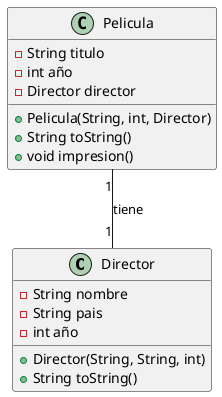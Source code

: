 @startuml

class Director {
    - String nombre
    - String pais
    - int año
    + Director(String, String, int)
    + String toString()
}

class Pelicula {
    - String titulo
    - int año
    - Director director
    + Pelicula(String, int, Director)
    + String toString()
    + void impresion()
}

Pelicula "1" -- "1" Director : tiene

@enduml
